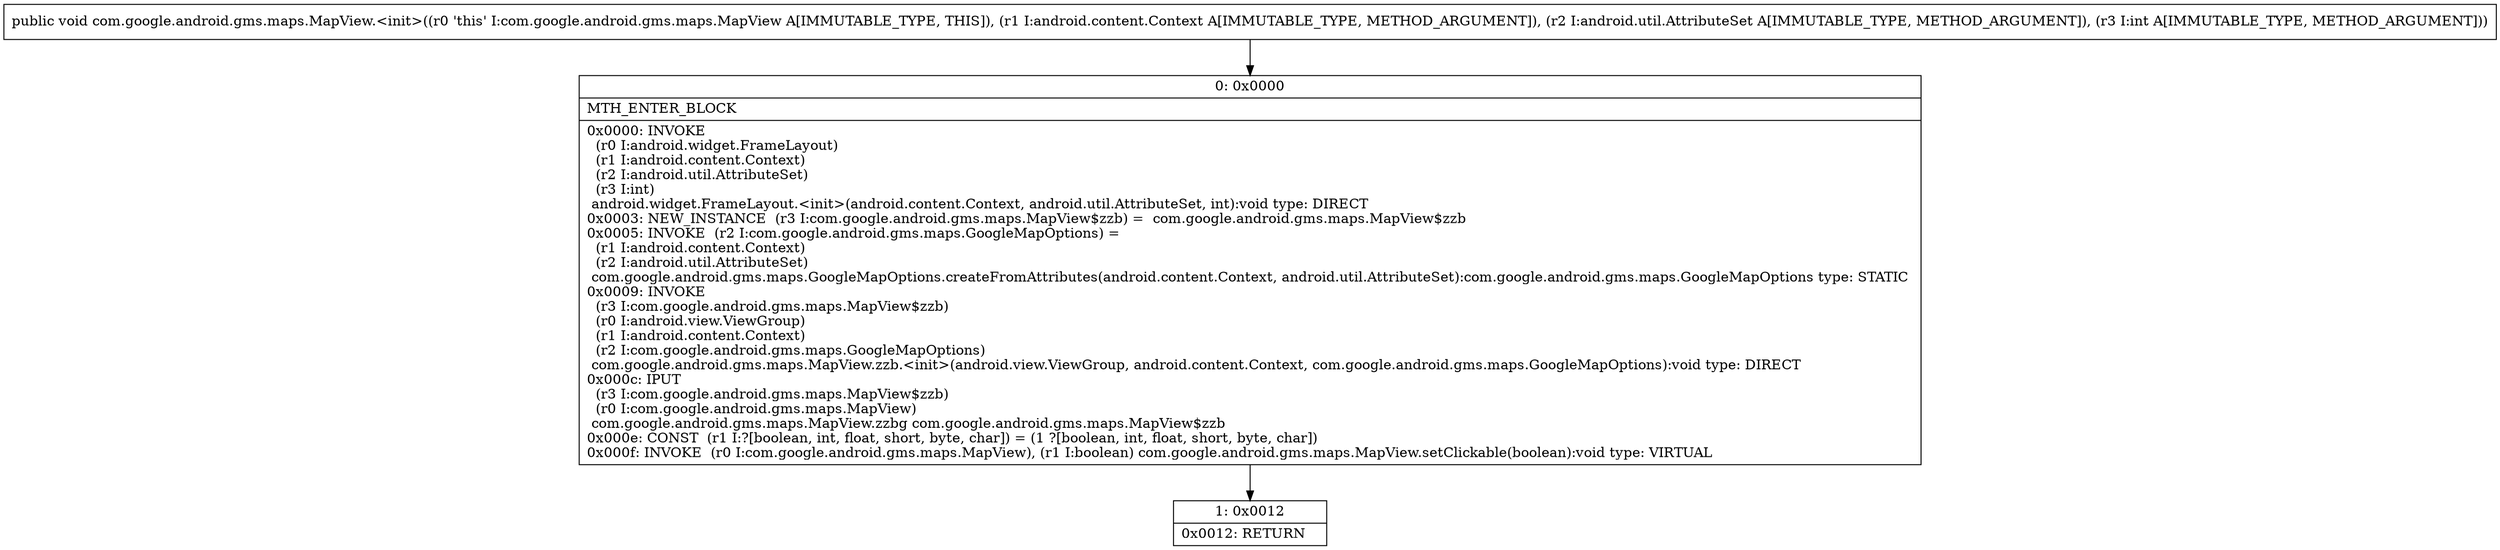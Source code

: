 digraph "CFG forcom.google.android.gms.maps.MapView.\<init\>(Landroid\/content\/Context;Landroid\/util\/AttributeSet;I)V" {
Node_0 [shape=record,label="{0\:\ 0x0000|MTH_ENTER_BLOCK\l|0x0000: INVOKE  \l  (r0 I:android.widget.FrameLayout)\l  (r1 I:android.content.Context)\l  (r2 I:android.util.AttributeSet)\l  (r3 I:int)\l android.widget.FrameLayout.\<init\>(android.content.Context, android.util.AttributeSet, int):void type: DIRECT \l0x0003: NEW_INSTANCE  (r3 I:com.google.android.gms.maps.MapView$zzb) =  com.google.android.gms.maps.MapView$zzb \l0x0005: INVOKE  (r2 I:com.google.android.gms.maps.GoogleMapOptions) = \l  (r1 I:android.content.Context)\l  (r2 I:android.util.AttributeSet)\l com.google.android.gms.maps.GoogleMapOptions.createFromAttributes(android.content.Context, android.util.AttributeSet):com.google.android.gms.maps.GoogleMapOptions type: STATIC \l0x0009: INVOKE  \l  (r3 I:com.google.android.gms.maps.MapView$zzb)\l  (r0 I:android.view.ViewGroup)\l  (r1 I:android.content.Context)\l  (r2 I:com.google.android.gms.maps.GoogleMapOptions)\l com.google.android.gms.maps.MapView.zzb.\<init\>(android.view.ViewGroup, android.content.Context, com.google.android.gms.maps.GoogleMapOptions):void type: DIRECT \l0x000c: IPUT  \l  (r3 I:com.google.android.gms.maps.MapView$zzb)\l  (r0 I:com.google.android.gms.maps.MapView)\l com.google.android.gms.maps.MapView.zzbg com.google.android.gms.maps.MapView$zzb \l0x000e: CONST  (r1 I:?[boolean, int, float, short, byte, char]) = (1 ?[boolean, int, float, short, byte, char]) \l0x000f: INVOKE  (r0 I:com.google.android.gms.maps.MapView), (r1 I:boolean) com.google.android.gms.maps.MapView.setClickable(boolean):void type: VIRTUAL \l}"];
Node_1 [shape=record,label="{1\:\ 0x0012|0x0012: RETURN   \l}"];
MethodNode[shape=record,label="{public void com.google.android.gms.maps.MapView.\<init\>((r0 'this' I:com.google.android.gms.maps.MapView A[IMMUTABLE_TYPE, THIS]), (r1 I:android.content.Context A[IMMUTABLE_TYPE, METHOD_ARGUMENT]), (r2 I:android.util.AttributeSet A[IMMUTABLE_TYPE, METHOD_ARGUMENT]), (r3 I:int A[IMMUTABLE_TYPE, METHOD_ARGUMENT])) }"];
MethodNode -> Node_0;
Node_0 -> Node_1;
}

